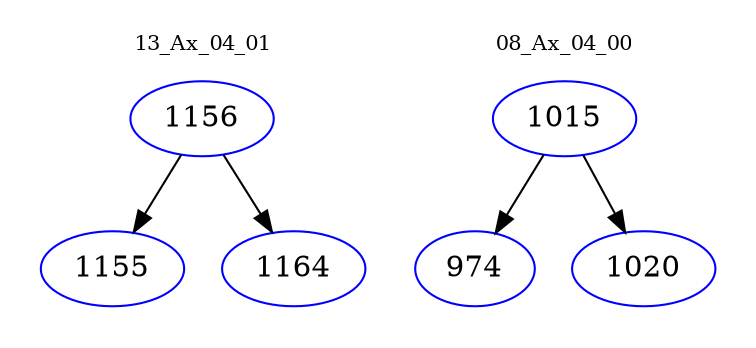 digraph{
subgraph cluster_0 {
color = white
label = "13_Ax_04_01";
fontsize=10;
T0_1156 [label="1156", color="blue"]
T0_1156 -> T0_1155 [color="black"]
T0_1155 [label="1155", color="blue"]
T0_1156 -> T0_1164 [color="black"]
T0_1164 [label="1164", color="blue"]
}
subgraph cluster_1 {
color = white
label = "08_Ax_04_00";
fontsize=10;
T1_1015 [label="1015", color="blue"]
T1_1015 -> T1_974 [color="black"]
T1_974 [label="974", color="blue"]
T1_1015 -> T1_1020 [color="black"]
T1_1020 [label="1020", color="blue"]
}
}
